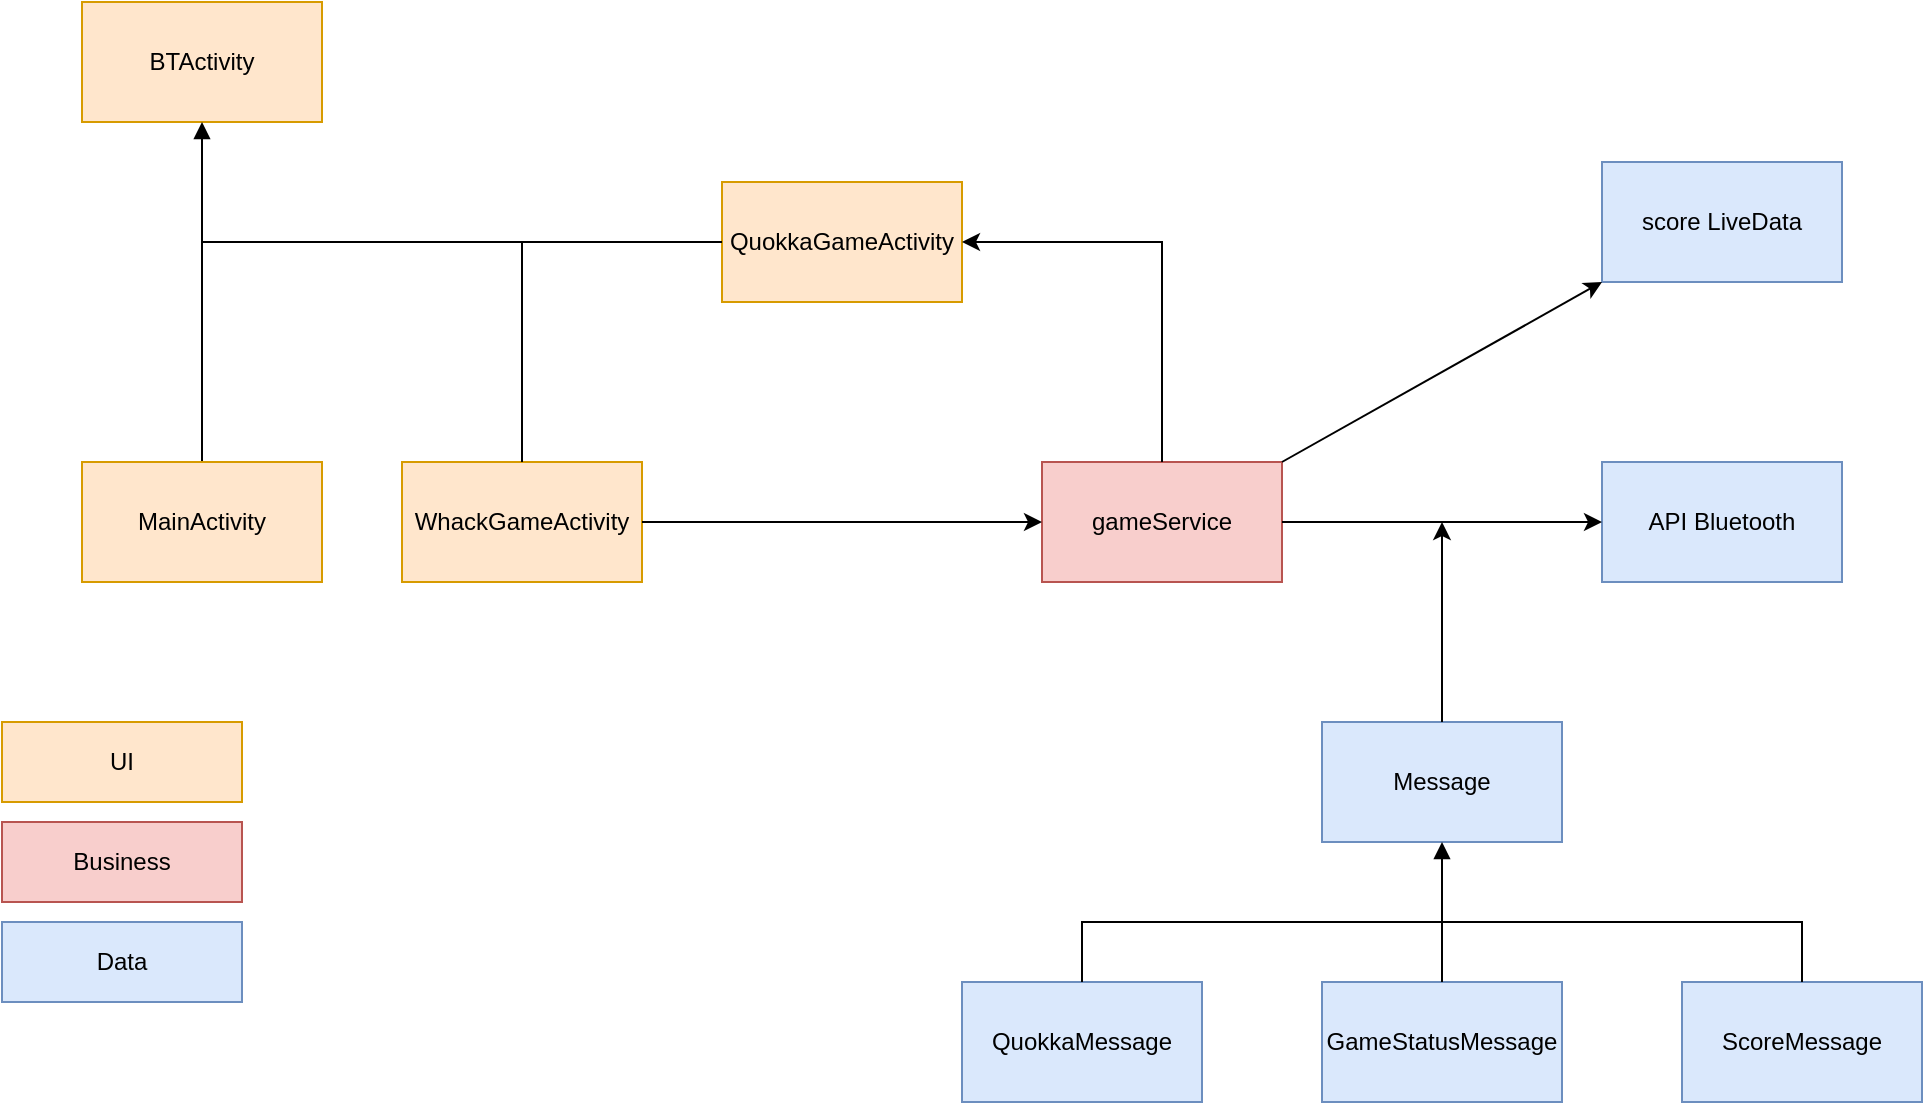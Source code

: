 <mxfile version="18.0.4" type="device" pages="3"><diagram id="gccAi2JQoW1Y43Ntju-5" name="class-diagram"><mxGraphModel dx="1038" dy="641" grid="1" gridSize="10" guides="1" tooltips="1" connect="1" arrows="1" fold="1" page="1" pageScale="1" pageWidth="1100" pageHeight="850" math="0" shadow="0"><root><mxCell id="0"/><mxCell id="1" parent="0"/><mxCell id="MOFECNALWkcjSNCMSI9Y-1" value="BTActivity" style="rounded=0;whiteSpace=wrap;html=1;fillColor=#ffe6cc;strokeColor=#d79b00;" vertex="1" parent="1"><mxGeometry x="40" width="120" height="60" as="geometry"/></mxCell><mxCell id="MOFECNALWkcjSNCMSI9Y-4" value="QuokkaGameActivity" style="rounded=0;whiteSpace=wrap;html=1;fillColor=#ffe6cc;strokeColor=#d79b00;" vertex="1" parent="1"><mxGeometry x="360" y="90" width="120" height="60" as="geometry"/></mxCell><mxCell id="MOFECNALWkcjSNCMSI9Y-5" value="WhackGameActivity" style="rounded=0;whiteSpace=wrap;html=1;fillColor=#ffe6cc;strokeColor=#d79b00;" vertex="1" parent="1"><mxGeometry x="200" y="230" width="120" height="60" as="geometry"/></mxCell><mxCell id="MOFECNALWkcjSNCMSI9Y-6" value="UI" style="rounded=0;whiteSpace=wrap;html=1;fillColor=#ffe6cc;strokeColor=#d79b00;" vertex="1" parent="1"><mxGeometry y="360" width="120" height="40" as="geometry"/></mxCell><mxCell id="MOFECNALWkcjSNCMSI9Y-7" value="Business" style="rounded=0;whiteSpace=wrap;html=1;fillColor=#f8cecc;strokeColor=#b85450;" vertex="1" parent="1"><mxGeometry y="410" width="120" height="40" as="geometry"/></mxCell><mxCell id="MOFECNALWkcjSNCMSI9Y-9" value="" style="endArrow=block;html=1;rounded=0;endFill=1;entryX=0.5;entryY=1;entryDx=0;entryDy=0;" edge="1" parent="1" target="MOFECNALWkcjSNCMSI9Y-1"><mxGeometry width="50" height="50" relative="1" as="geometry"><mxPoint x="100" y="120" as="sourcePoint"/><mxPoint x="290" y="160" as="targetPoint"/></mxGeometry></mxCell><mxCell id="MOFECNALWkcjSNCMSI9Y-13" value="API Bluetooth" style="rounded=0;whiteSpace=wrap;html=1;fillColor=#dae8fc;strokeColor=#6c8ebf;" vertex="1" parent="1"><mxGeometry x="800" y="230" width="120" height="60" as="geometry"/></mxCell><mxCell id="MOFECNALWkcjSNCMSI9Y-14" value="score LiveData" style="rounded=0;whiteSpace=wrap;html=1;fillColor=#dae8fc;strokeColor=#6c8ebf;" vertex="1" parent="1"><mxGeometry x="800" y="80" width="120" height="60" as="geometry"/></mxCell><mxCell id="KQRi_HjXs3TlPc8PExWh-1" value="gameService" style="rounded=0;whiteSpace=wrap;html=1;fillColor=#f8cecc;strokeColor=#b85450;" vertex="1" parent="1"><mxGeometry x="520" y="230" width="120" height="60" as="geometry"/></mxCell><mxCell id="KQRi_HjXs3TlPc8PExWh-3" value="Data" style="rounded=0;whiteSpace=wrap;html=1;fillColor=#dae8fc;strokeColor=#6c8ebf;" vertex="1" parent="1"><mxGeometry y="460" width="120" height="40" as="geometry"/></mxCell><mxCell id="re0yU4llFbANwuAQzLLc-1" value="" style="endArrow=none;html=1;rounded=0;exitX=0.5;exitY=0;exitDx=0;exitDy=0;" edge="1" parent="1" source="re0yU4llFbANwuAQzLLc-4"><mxGeometry width="50" height="50" relative="1" as="geometry"><mxPoint x="100" y="220" as="sourcePoint"/><mxPoint x="100" y="120" as="targetPoint"/></mxGeometry></mxCell><mxCell id="re0yU4llFbANwuAQzLLc-2" value="" style="endArrow=none;html=1;rounded=0;exitX=0.5;exitY=0;exitDx=0;exitDy=0;" edge="1" parent="1" source="MOFECNALWkcjSNCMSI9Y-5"><mxGeometry width="50" height="50" relative="1" as="geometry"><mxPoint x="260" y="170" as="sourcePoint"/><mxPoint x="100" y="120" as="targetPoint"/><Array as="points"><mxPoint x="260" y="120"/></Array></mxGeometry></mxCell><mxCell id="re0yU4llFbANwuAQzLLc-3" value="" style="endArrow=none;html=1;rounded=0;exitX=0;exitY=0.5;exitDx=0;exitDy=0;" edge="1" parent="1" source="MOFECNALWkcjSNCMSI9Y-4"><mxGeometry width="50" height="50" relative="1" as="geometry"><mxPoint x="320" y="80" as="sourcePoint"/><mxPoint x="260" y="120" as="targetPoint"/><Array as="points"><mxPoint x="300" y="120"/></Array></mxGeometry></mxCell><mxCell id="re0yU4llFbANwuAQzLLc-4" value="MainActivity" style="rounded=0;whiteSpace=wrap;html=1;fillColor=#ffe6cc;strokeColor=#d79b00;" vertex="1" parent="1"><mxGeometry x="40" y="230" width="120" height="60" as="geometry"/></mxCell><mxCell id="re0yU4llFbANwuAQzLLc-5" value="" style="endArrow=classic;html=1;rounded=0;entryX=0;entryY=0.5;entryDx=0;entryDy=0;exitX=1;exitY=0.5;exitDx=0;exitDy=0;" edge="1" parent="1" source="MOFECNALWkcjSNCMSI9Y-5" target="KQRi_HjXs3TlPc8PExWh-1"><mxGeometry width="50" height="50" relative="1" as="geometry"><mxPoint x="380" y="300" as="sourcePoint"/><mxPoint x="430" y="250" as="targetPoint"/></mxGeometry></mxCell><mxCell id="re0yU4llFbANwuAQzLLc-6" value="" style="endArrow=classic;html=1;rounded=0;exitX=0.5;exitY=0;exitDx=0;exitDy=0;entryX=1;entryY=0.5;entryDx=0;entryDy=0;" edge="1" parent="1" source="KQRi_HjXs3TlPc8PExWh-1" target="MOFECNALWkcjSNCMSI9Y-4"><mxGeometry width="50" height="50" relative="1" as="geometry"><mxPoint x="330" y="220" as="sourcePoint"/><mxPoint x="620" y="130" as="targetPoint"/><Array as="points"><mxPoint x="580" y="120"/></Array></mxGeometry></mxCell><mxCell id="re0yU4llFbANwuAQzLLc-7" value="Message" style="rounded=0;whiteSpace=wrap;html=1;fillColor=#dae8fc;strokeColor=#6c8ebf;" vertex="1" parent="1"><mxGeometry x="660" y="360" width="120" height="60" as="geometry"/></mxCell><mxCell id="3JBGRwBrSMm7iUXdPMtg-1" value="QuokkaMessage" style="rounded=0;whiteSpace=wrap;html=1;fillColor=#dae8fc;strokeColor=#6c8ebf;" vertex="1" parent="1"><mxGeometry x="480" y="490" width="120" height="60" as="geometry"/></mxCell><mxCell id="ns8zEgQNxc5luikQPQ3I-1" value="ScoreMessage" style="rounded=0;whiteSpace=wrap;html=1;fillColor=#dae8fc;strokeColor=#6c8ebf;" vertex="1" parent="1"><mxGeometry x="840" y="490" width="120" height="60" as="geometry"/></mxCell><mxCell id="3711V_j6ewi2JxDZyFmy-1" value="" style="endArrow=block;html=1;rounded=0;entryX=0.5;entryY=1;entryDx=0;entryDy=0;endFill=1;" edge="1" parent="1" target="re0yU4llFbANwuAQzLLc-7"><mxGeometry width="50" height="50" relative="1" as="geometry"><mxPoint x="720" y="460" as="sourcePoint"/><mxPoint x="530" y="300" as="targetPoint"/></mxGeometry></mxCell><mxCell id="3711V_j6ewi2JxDZyFmy-2" value="" style="endArrow=none;html=1;rounded=0;exitX=0.5;exitY=0;exitDx=0;exitDy=0;" edge="1" parent="1" source="3JBGRwBrSMm7iUXdPMtg-1"><mxGeometry width="50" height="50" relative="1" as="geometry"><mxPoint x="480" y="350" as="sourcePoint"/><mxPoint x="720" y="460" as="targetPoint"/><Array as="points"><mxPoint x="540" y="460"/></Array></mxGeometry></mxCell><mxCell id="3711V_j6ewi2JxDZyFmy-3" value="" style="endArrow=none;html=1;rounded=0;entryX=0.5;entryY=0;entryDx=0;entryDy=0;" edge="1" parent="1" target="ns8zEgQNxc5luikQPQ3I-1"><mxGeometry width="50" height="50" relative="1" as="geometry"><mxPoint x="720" y="460" as="sourcePoint"/><mxPoint x="730" y="470" as="targetPoint"/><Array as="points"><mxPoint x="900" y="460"/></Array></mxGeometry></mxCell><mxCell id="3711V_j6ewi2JxDZyFmy-4" value="" style="endArrow=classic;html=1;rounded=0;entryX=0;entryY=0.5;entryDx=0;entryDy=0;exitX=1;exitY=0.5;exitDx=0;exitDy=0;" edge="1" parent="1" source="KQRi_HjXs3TlPc8PExWh-1" target="MOFECNALWkcjSNCMSI9Y-13"><mxGeometry width="50" height="50" relative="1" as="geometry"><mxPoint x="480" y="320" as="sourcePoint"/><mxPoint x="720" y="300" as="targetPoint"/></mxGeometry></mxCell><mxCell id="3711V_j6ewi2JxDZyFmy-5" value="" style="endArrow=classic;html=1;rounded=0;exitX=0.5;exitY=0;exitDx=0;exitDy=0;" edge="1" parent="1" source="re0yU4llFbANwuAQzLLc-7"><mxGeometry width="50" height="50" relative="1" as="geometry"><mxPoint x="480" y="320" as="sourcePoint"/><mxPoint x="720" y="260" as="targetPoint"/></mxGeometry></mxCell><mxCell id="3711V_j6ewi2JxDZyFmy-6" value="" style="endArrow=classic;html=1;rounded=0;entryX=0;entryY=1;entryDx=0;entryDy=0;exitX=1;exitY=0;exitDx=0;exitDy=0;" edge="1" parent="1" source="KQRi_HjXs3TlPc8PExWh-1" target="MOFECNALWkcjSNCMSI9Y-14"><mxGeometry width="50" height="50" relative="1" as="geometry"><mxPoint x="680" y="200" as="sourcePoint"/><mxPoint x="730" y="150" as="targetPoint"/></mxGeometry></mxCell><mxCell id="ktH5iP4fzhcfBKLzS5KH-1" value="GameStatusMessage" style="rounded=0;whiteSpace=wrap;html=1;fillColor=#dae8fc;strokeColor=#6c8ebf;" vertex="1" parent="1"><mxGeometry x="660" y="490" width="120" height="60" as="geometry"/></mxCell><mxCell id="ktH5iP4fzhcfBKLzS5KH-3" value="" style="endArrow=none;html=1;rounded=0;exitX=0.5;exitY=0;exitDx=0;exitDy=0;" edge="1" parent="1" source="ktH5iP4fzhcfBKLzS5KH-1"><mxGeometry width="50" height="50" relative="1" as="geometry"><mxPoint x="480" y="460" as="sourcePoint"/><mxPoint x="720" y="460" as="targetPoint"/></mxGeometry></mxCell></root></mxGraphModel></diagram><diagram id="Mpya5X13rsPD9aNxGfMm" name="communication"><mxGraphModel dx="1038" dy="641" grid="1" gridSize="10" guides="1" tooltips="1" connect="1" arrows="1" fold="1" page="1" pageScale="1" pageWidth="850" pageHeight="1100" math="0" shadow="0"><root><mxCell id="0"/><mxCell id="1" parent="0"/><mxCell id="vsBvOuBFR24lNIAjI5te-1" value="QuokkaPart" style="rounded=0;whiteSpace=wrap;html=1;fillColor=#dae8fc;strokeColor=#6c8ebf;" vertex="1" parent="1"><mxGeometry x="120" width="120" height="40" as="geometry"/></mxCell><mxCell id="PNaleg5NL_F_GaNhUFS4-1" value="WhackPart" style="rounded=0;whiteSpace=wrap;html=1;fillColor=#dae8fc;strokeColor=#6c8ebf;" vertex="1" parent="1"><mxGeometry x="600" width="120" height="40" as="geometry"/></mxCell><mxCell id="59J8d8RTxflPaHZoVqsG-1" value="{&lt;br&gt;quokka: number (1-9)&lt;br&gt;status: show&lt;br&gt;}&amp;nbsp;" style="rounded=0;whiteSpace=wrap;html=1;fillColor=#fff2cc;strokeColor=#d6b656;" vertex="1" parent="1"><mxGeometry x="320" y="200" width="200" height="80" as="geometry"/></mxCell><mxCell id="59J8d8RTxflPaHZoVqsG-2" value="{&lt;br&gt;touched: true / false&lt;br&gt;quokka_score: number&lt;br&gt;whack_score: number&lt;br&gt;}" style="rounded=0;whiteSpace=wrap;html=1;fillColor=#d5e8d4;strokeColor=#82b366;" vertex="1" parent="1"><mxGeometry x="321" y="560" width="200" height="80" as="geometry"/></mxCell><mxCell id="FmVmpoIAMn0CMy9YHPhZ-1" value="" style="endArrow=classic;html=1;rounded=0;entryX=0;entryY=0.5;entryDx=0;entryDy=0;" edge="1" parent="1" target="59J8d8RTxflPaHZoVqsG-1"><mxGeometry width="50" height="50" relative="1" as="geometry"><mxPoint x="180" y="240" as="sourcePoint"/><mxPoint x="550" y="300" as="targetPoint"/></mxGeometry></mxCell><mxCell id="FmVmpoIAMn0CMy9YHPhZ-2" value="" style="endArrow=classic;html=1;rounded=0;exitX=1;exitY=0.5;exitDx=0;exitDy=0;" edge="1" parent="1" source="59J8d8RTxflPaHZoVqsG-1"><mxGeometry width="50" height="50" relative="1" as="geometry"><mxPoint x="500" y="350" as="sourcePoint"/><mxPoint x="660" y="240" as="targetPoint"/></mxGeometry></mxCell><mxCell id="FmVmpoIAMn0CMy9YHPhZ-5" value="" style="endArrow=none;html=1;rounded=0;entryX=0.5;entryY=1;entryDx=0;entryDy=0;" edge="1" parent="1" target="vsBvOuBFR24lNIAjI5te-1"><mxGeometry width="50" height="50" relative="1" as="geometry"><mxPoint x="180" y="840" as="sourcePoint"/><mxPoint x="550" y="140" as="targetPoint"/></mxGeometry></mxCell><mxCell id="FmVmpoIAMn0CMy9YHPhZ-6" value="" style="endArrow=none;html=1;rounded=0;entryX=0.5;entryY=1;entryDx=0;entryDy=0;" edge="1" parent="1" target="PNaleg5NL_F_GaNhUFS4-1"><mxGeometry width="50" height="50" relative="1" as="geometry"><mxPoint x="660" y="840" as="sourcePoint"/><mxPoint x="550" y="140" as="targetPoint"/></mxGeometry></mxCell><mxCell id="FmVmpoIAMn0CMy9YHPhZ-7" value="{&lt;br&gt;quokka: number (1-9)&lt;br&gt;status: hide&amp;nbsp;&lt;br&gt;}" style="rounded=0;whiteSpace=wrap;html=1;fillColor=#ffe6cc;strokeColor=#d79b00;" vertex="1" parent="1"><mxGeometry x="320" y="440" width="200" height="80" as="geometry"/></mxCell><mxCell id="FmVmpoIAMn0CMy9YHPhZ-8" value="" style="endArrow=classic;html=1;rounded=0;exitX=1;exitY=0.5;exitDx=0;exitDy=0;" edge="1" parent="1" source="FmVmpoIAMn0CMy9YHPhZ-7"><mxGeometry width="50" height="50" relative="1" as="geometry"><mxPoint x="660" y="480" as="sourcePoint"/><mxPoint x="660" y="480" as="targetPoint"/></mxGeometry></mxCell><mxCell id="FmVmpoIAMn0CMy9YHPhZ-9" value="" style="endArrow=classic;html=1;rounded=0;entryX=0;entryY=0.5;entryDx=0;entryDy=0;" edge="1" parent="1" target="FmVmpoIAMn0CMy9YHPhZ-7"><mxGeometry width="50" height="50" relative="1" as="geometry"><mxPoint x="180" y="480" as="sourcePoint"/><mxPoint x="200" y="540" as="targetPoint"/></mxGeometry></mxCell><mxCell id="FmVmpoIAMn0CMy9YHPhZ-10" value="" style="endArrow=classic;html=1;rounded=0;entryX=1;entryY=0.5;entryDx=0;entryDy=0;" edge="1" parent="1" target="59J8d8RTxflPaHZoVqsG-2"><mxGeometry width="50" height="50" relative="1" as="geometry"><mxPoint x="660" y="600" as="sourcePoint"/><mxPoint x="550" y="620" as="targetPoint"/></mxGeometry></mxCell><mxCell id="FmVmpoIAMn0CMy9YHPhZ-11" value="" style="endArrow=classic;html=1;rounded=0;exitX=0;exitY=0.5;exitDx=0;exitDy=0;" edge="1" parent="1" source="59J8d8RTxflPaHZoVqsG-2"><mxGeometry width="50" height="50" relative="1" as="geometry"><mxPoint x="670" y="610" as="sourcePoint"/><mxPoint x="180" y="600" as="targetPoint"/></mxGeometry></mxCell><mxCell id="FmVmpoIAMn0CMy9YHPhZ-13" value="{&lt;br&gt;touched: true&lt;br&gt;quokka_score: number&lt;br&gt;whack_score: number&lt;br&gt;}" style="rounded=0;whiteSpace=wrap;html=1;fillColor=#d5e8d4;strokeColor=#82b366;" vertex="1" parent="1"><mxGeometry x="320" y="320" width="200" height="80" as="geometry"/></mxCell><mxCell id="FmVmpoIAMn0CMy9YHPhZ-14" value="" style="endArrow=classic;html=1;rounded=0;entryX=1;entryY=0.5;entryDx=0;entryDy=0;" edge="1" parent="1" target="FmVmpoIAMn0CMy9YHPhZ-13"><mxGeometry width="50" height="50" relative="1" as="geometry"><mxPoint x="660" y="360" as="sourcePoint"/><mxPoint x="840" y="650" as="targetPoint"/></mxGeometry></mxCell><mxCell id="FmVmpoIAMn0CMy9YHPhZ-15" value="" style="endArrow=classic;html=1;rounded=0;exitX=0;exitY=0.5;exitDx=0;exitDy=0;" edge="1" parent="1" source="FmVmpoIAMn0CMy9YHPhZ-13"><mxGeometry width="50" height="50" relative="1" as="geometry"><mxPoint x="960" y="640" as="sourcePoint"/><mxPoint x="180" y="360" as="targetPoint"/></mxGeometry></mxCell><mxCell id="L6vRIwqStSclFpbT_P43-1" value="Bluetooth is in ByteArray" style="text;html=1;strokeColor=none;fillColor=none;align=center;verticalAlign=middle;whiteSpace=wrap;rounded=0;" vertex="1" parent="1"><mxGeometry x="310" y="10" width="60" height="30" as="geometry"/></mxCell><mxCell id="L6vRIwqStSclFpbT_P43-2" value="Serialized in JSON" style="text;html=1;strokeColor=none;fillColor=none;align=center;verticalAlign=middle;whiteSpace=wrap;rounded=0;" vertex="1" parent="1"><mxGeometry x="460" y="10" width="60" height="30" as="geometry"/></mxCell><mxCell id="taphHqUV5OpI-W34HzYo-1" value="{&lt;br&gt;game_statuts: start&lt;br&gt;}&amp;nbsp;" style="rounded=0;whiteSpace=wrap;html=1;fillColor=#e1d5e7;strokeColor=#9673a6;" vertex="1" parent="1"><mxGeometry x="320" y="80" width="200" height="80" as="geometry"/></mxCell><mxCell id="taphHqUV5OpI-W34HzYo-2" value="" style="endArrow=classic;html=1;rounded=0;entryX=0;entryY=0.5;entryDx=0;entryDy=0;" edge="1" parent="1" target="taphHqUV5OpI-W34HzYo-1"><mxGeometry width="50" height="50" relative="1" as="geometry"><mxPoint x="180" y="120" as="sourcePoint"/><mxPoint x="550" y="180" as="targetPoint"/></mxGeometry></mxCell><mxCell id="taphHqUV5OpI-W34HzYo-3" value="" style="endArrow=classic;html=1;rounded=0;exitX=1;exitY=0.5;exitDx=0;exitDy=0;" edge="1" parent="1" source="taphHqUV5OpI-W34HzYo-1"><mxGeometry width="50" height="50" relative="1" as="geometry"><mxPoint x="500" y="230" as="sourcePoint"/><mxPoint x="660" y="120" as="targetPoint"/></mxGeometry></mxCell><mxCell id="taphHqUV5OpI-W34HzYo-7" value="{&lt;br&gt;game_statuts: stop&lt;br&gt;}&amp;nbsp;" style="rounded=0;whiteSpace=wrap;html=1;fillColor=#e1d5e7;strokeColor=#9673a6;" vertex="1" parent="1"><mxGeometry x="321" y="680" width="200" height="80" as="geometry"/></mxCell><mxCell id="taphHqUV5OpI-W34HzYo-8" value="" style="endArrow=classic;html=1;rounded=0;entryX=0;entryY=0.5;entryDx=0;entryDy=0;" edge="1" parent="1" target="taphHqUV5OpI-W34HzYo-7"><mxGeometry width="50" height="50" relative="1" as="geometry"><mxPoint x="181" y="720" as="sourcePoint"/><mxPoint x="551" y="780" as="targetPoint"/></mxGeometry></mxCell><mxCell id="taphHqUV5OpI-W34HzYo-9" value="" style="endArrow=classic;html=1;rounded=0;exitX=1;exitY=0.5;exitDx=0;exitDy=0;" edge="1" parent="1" source="taphHqUV5OpI-W34HzYo-7"><mxGeometry width="50" height="50" relative="1" as="geometry"><mxPoint x="501" y="830" as="sourcePoint"/><mxPoint x="661" y="720" as="targetPoint"/></mxGeometry></mxCell></root></mxGraphModel></diagram><diagram id="cXkE2_ApxIu6YXYCliU2" name="business-logic"><mxGraphModel dx="1038" dy="641" grid="1" gridSize="10" guides="1" tooltips="1" connect="1" arrows="1" fold="1" page="1" pageScale="1" pageWidth="1100" pageHeight="850" math="0" shadow="0"><root><mxCell id="0"/><mxCell id="1" parent="0"/><mxCell id="Hwf-B-QBM4cuwmtCXW_P-1" value="incrémenter&lt;br&gt;avec timer d'une seconde" style="rounded=0;whiteSpace=wrap;html=1;" vertex="1" parent="1"><mxGeometry x="520" y="250" width="120" height="60" as="geometry"/></mxCell><mxCell id="Hwf-B-QBM4cuwmtCXW_P-2" value="gestion score whack" style="rounded=0;whiteSpace=wrap;html=1;" vertex="1" parent="1"><mxGeometry x="280" y="70" width="120" height="60" as="geometry"/></mxCell><mxCell id="Hwf-B-QBM4cuwmtCXW_P-3" value="gestion score quokka" style="rounded=0;whiteSpace=wrap;html=1;" vertex="1" parent="1"><mxGeometry x="280" y="250" width="120" height="60" as="geometry"/></mxCell><mxCell id="Su09buo2-dzAL6EgnlIn-1" value="clicked -&amp;gt; verify point&lt;br&gt;" style="text;html=1;strokeColor=none;fillColor=none;align=center;verticalAlign=middle;whiteSpace=wrap;rounded=0;" vertex="1" parent="1"><mxGeometry x="260" y="180" width="200" height="30" as="geometry"/></mxCell><mxCell id="Su09buo2-dzAL6EgnlIn-2" value="incrémenter si toucher dans temps imparti" style="rounded=0;whiteSpace=wrap;html=1;" vertex="1" parent="1"><mxGeometry x="520" y="70" width="120" height="60" as="geometry"/></mxCell></root></mxGraphModel></diagram></mxfile>